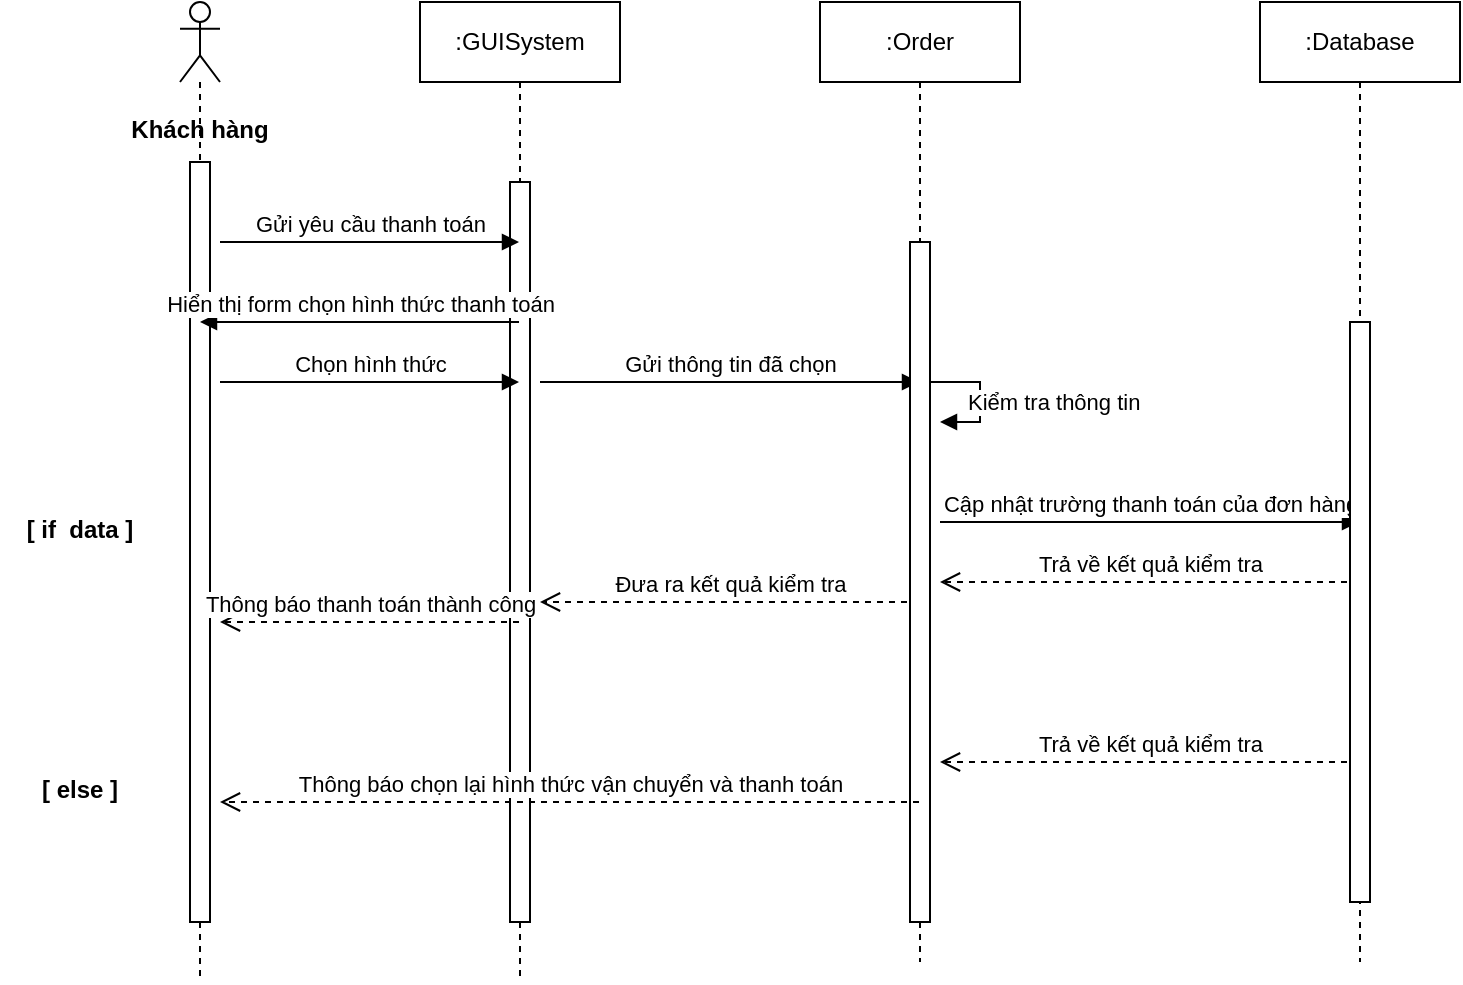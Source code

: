 <mxfile version="13.11.0" type="github">
  <diagram id="kgpKYQtTHZ0yAKxKKP6v" name="Page-1">
    <mxGraphModel dx="1038" dy="580" grid="1" gridSize="10" guides="1" tooltips="1" connect="1" arrows="1" fold="1" page="1" pageScale="1" pageWidth="850" pageHeight="1100" math="0" shadow="0">
      <root>
        <mxCell id="0" />
        <mxCell id="1" parent="0" />
        <mxCell id="K-Yl6SajvghSehJu1Xfm-1" value="" style="shape=umlLifeline;participant=umlActor;perimeter=lifelinePerimeter;whiteSpace=wrap;html=1;container=1;collapsible=0;recursiveResize=0;verticalAlign=top;spacingTop=36;outlineConnect=0;" vertex="1" parent="1">
          <mxGeometry x="120" y="40" width="20" height="490" as="geometry" />
        </mxCell>
        <mxCell id="K-Yl6SajvghSehJu1Xfm-6" value="" style="html=1;points=[];perimeter=orthogonalPerimeter;" vertex="1" parent="K-Yl6SajvghSehJu1Xfm-1">
          <mxGeometry x="5" y="80" width="10" height="380" as="geometry" />
        </mxCell>
        <mxCell id="K-Yl6SajvghSehJu1Xfm-2" value=":GUISystem" style="shape=umlLifeline;perimeter=lifelinePerimeter;whiteSpace=wrap;html=1;container=1;collapsible=0;recursiveResize=0;outlineConnect=0;" vertex="1" parent="1">
          <mxGeometry x="240" y="40" width="100" height="490" as="geometry" />
        </mxCell>
        <mxCell id="K-Yl6SajvghSehJu1Xfm-7" value="" style="html=1;points=[];perimeter=orthogonalPerimeter;" vertex="1" parent="K-Yl6SajvghSehJu1Xfm-2">
          <mxGeometry x="45" y="90" width="10" height="370" as="geometry" />
        </mxCell>
        <mxCell id="K-Yl6SajvghSehJu1Xfm-13" value="Gửi thông tin đã chọn" style="html=1;verticalAlign=bottom;endArrow=block;" edge="1" parent="K-Yl6SajvghSehJu1Xfm-2" target="K-Yl6SajvghSehJu1Xfm-3">
          <mxGeometry width="80" relative="1" as="geometry">
            <mxPoint x="60" y="190" as="sourcePoint" />
            <mxPoint x="140" y="190" as="targetPoint" />
          </mxGeometry>
        </mxCell>
        <mxCell id="K-Yl6SajvghSehJu1Xfm-21" value="Đưa ra kết quả kiểm tra" style="html=1;verticalAlign=bottom;endArrow=open;dashed=1;endSize=8;" edge="1" parent="K-Yl6SajvghSehJu1Xfm-2" source="K-Yl6SajvghSehJu1Xfm-3">
          <mxGeometry relative="1" as="geometry">
            <mxPoint x="140" y="300" as="sourcePoint" />
            <mxPoint x="60" y="300" as="targetPoint" />
          </mxGeometry>
        </mxCell>
        <mxCell id="K-Yl6SajvghSehJu1Xfm-3" value=":Order" style="shape=umlLifeline;perimeter=lifelinePerimeter;whiteSpace=wrap;html=1;container=1;collapsible=0;recursiveResize=0;outlineConnect=0;" vertex="1" parent="1">
          <mxGeometry x="440" y="40" width="100" height="480" as="geometry" />
        </mxCell>
        <mxCell id="K-Yl6SajvghSehJu1Xfm-8" value="" style="html=1;points=[];perimeter=orthogonalPerimeter;" vertex="1" parent="K-Yl6SajvghSehJu1Xfm-3">
          <mxGeometry x="45" y="120" width="10" height="340" as="geometry" />
        </mxCell>
        <mxCell id="K-Yl6SajvghSehJu1Xfm-17" value="Kiểm tra thông tin" style="edgeStyle=orthogonalEdgeStyle;html=1;align=left;spacingLeft=2;endArrow=block;rounded=0;entryX=1;entryY=0;" edge="1" parent="K-Yl6SajvghSehJu1Xfm-3">
          <mxGeometry x="0.692" y="-10" relative="1" as="geometry">
            <mxPoint x="55" y="190" as="sourcePoint" />
            <Array as="points">
              <mxPoint x="80" y="190" />
            </Array>
            <mxPoint x="60" y="210" as="targetPoint" />
            <mxPoint as="offset" />
          </mxGeometry>
        </mxCell>
        <mxCell id="K-Yl6SajvghSehJu1Xfm-18" value="Cập nhật trường thanh toán của đơn hàng" style="html=1;verticalAlign=bottom;endArrow=block;" edge="1" parent="K-Yl6SajvghSehJu1Xfm-3" target="K-Yl6SajvghSehJu1Xfm-4">
          <mxGeometry width="80" relative="1" as="geometry">
            <mxPoint x="60" y="260" as="sourcePoint" />
            <mxPoint x="140" y="260" as="targetPoint" />
          </mxGeometry>
        </mxCell>
        <mxCell id="K-Yl6SajvghSehJu1Xfm-19" value="Trả về kết quả kiểm tra" style="html=1;verticalAlign=bottom;endArrow=open;dashed=1;endSize=8;" edge="1" parent="K-Yl6SajvghSehJu1Xfm-3" source="K-Yl6SajvghSehJu1Xfm-4">
          <mxGeometry relative="1" as="geometry">
            <mxPoint x="160" y="290" as="sourcePoint" />
            <mxPoint x="60" y="290" as="targetPoint" />
            <Array as="points">
              <mxPoint x="140" y="290" />
            </Array>
          </mxGeometry>
        </mxCell>
        <mxCell id="K-Yl6SajvghSehJu1Xfm-23" value="Trả về kết quả kiểm tra" style="html=1;verticalAlign=bottom;endArrow=open;dashed=1;endSize=8;" edge="1" parent="K-Yl6SajvghSehJu1Xfm-3" source="K-Yl6SajvghSehJu1Xfm-4">
          <mxGeometry relative="1" as="geometry">
            <mxPoint x="150" y="380" as="sourcePoint" />
            <mxPoint x="60" y="380" as="targetPoint" />
          </mxGeometry>
        </mxCell>
        <mxCell id="K-Yl6SajvghSehJu1Xfm-4" value=":Database" style="shape=umlLifeline;perimeter=lifelinePerimeter;whiteSpace=wrap;html=1;container=1;collapsible=0;recursiveResize=0;outlineConnect=0;" vertex="1" parent="1">
          <mxGeometry x="660" y="40" width="100" height="480" as="geometry" />
        </mxCell>
        <mxCell id="K-Yl6SajvghSehJu1Xfm-9" value="" style="html=1;points=[];perimeter=orthogonalPerimeter;" vertex="1" parent="K-Yl6SajvghSehJu1Xfm-4">
          <mxGeometry x="45" y="160" width="10" height="290" as="geometry" />
        </mxCell>
        <mxCell id="K-Yl6SajvghSehJu1Xfm-5" value="Khách hàng" style="text;align=center;fontStyle=1;verticalAlign=middle;spacingLeft=3;spacingRight=3;strokeColor=none;rotatable=0;points=[[0,0.5],[1,0.5]];portConstraint=eastwest;" vertex="1" parent="1">
          <mxGeometry x="90" y="90" width="80" height="26" as="geometry" />
        </mxCell>
        <mxCell id="K-Yl6SajvghSehJu1Xfm-10" value="Gửi yêu cầu thanh toán" style="html=1;verticalAlign=bottom;endArrow=block;" edge="1" parent="1" target="K-Yl6SajvghSehJu1Xfm-2">
          <mxGeometry width="80" relative="1" as="geometry">
            <mxPoint x="140" y="160" as="sourcePoint" />
            <mxPoint x="220" y="160" as="targetPoint" />
          </mxGeometry>
        </mxCell>
        <mxCell id="K-Yl6SajvghSehJu1Xfm-11" value="Hiển thị form chọn hình thức thanh toán" style="html=1;verticalAlign=bottom;endArrow=block;" edge="1" parent="1" source="K-Yl6SajvghSehJu1Xfm-2" target="K-Yl6SajvghSehJu1Xfm-1">
          <mxGeometry width="80" relative="1" as="geometry">
            <mxPoint x="230" y="200" as="sourcePoint" />
            <mxPoint x="240" y="200" as="targetPoint" />
            <Array as="points">
              <mxPoint x="240" y="200" />
            </Array>
          </mxGeometry>
        </mxCell>
        <mxCell id="K-Yl6SajvghSehJu1Xfm-12" value="Chọn hình thức" style="html=1;verticalAlign=bottom;endArrow=block;" edge="1" parent="1" target="K-Yl6SajvghSehJu1Xfm-2">
          <mxGeometry width="80" relative="1" as="geometry">
            <mxPoint x="140" y="230" as="sourcePoint" />
            <mxPoint x="220" y="230" as="targetPoint" />
          </mxGeometry>
        </mxCell>
        <mxCell id="K-Yl6SajvghSehJu1Xfm-22" value="Thông báo thanh toán thành công" style="html=1;verticalAlign=bottom;endArrow=open;dashed=1;endSize=8;" edge="1" parent="1" source="K-Yl6SajvghSehJu1Xfm-2">
          <mxGeometry relative="1" as="geometry">
            <mxPoint x="230" y="350" as="sourcePoint" />
            <mxPoint x="140" y="350" as="targetPoint" />
          </mxGeometry>
        </mxCell>
        <mxCell id="K-Yl6SajvghSehJu1Xfm-24" value="Thông báo chọn lại hình thức vận chuyển và thanh toán" style="html=1;verticalAlign=bottom;endArrow=open;dashed=1;endSize=8;" edge="1" parent="1" source="K-Yl6SajvghSehJu1Xfm-3">
          <mxGeometry relative="1" as="geometry">
            <mxPoint x="230" y="440" as="sourcePoint" />
            <mxPoint x="140" y="440" as="targetPoint" />
          </mxGeometry>
        </mxCell>
        <mxCell id="K-Yl6SajvghSehJu1Xfm-25" value="[ if  data ]" style="text;align=center;fontStyle=1;verticalAlign=middle;spacingLeft=3;spacingRight=3;strokeColor=none;rotatable=0;points=[[0,0.5],[1,0.5]];portConstraint=eastwest;" vertex="1" parent="1">
          <mxGeometry x="30" y="290" width="80" height="26" as="geometry" />
        </mxCell>
        <mxCell id="K-Yl6SajvghSehJu1Xfm-26" value="[ else ]" style="text;align=center;fontStyle=1;verticalAlign=middle;spacingLeft=3;spacingRight=3;strokeColor=none;rotatable=0;points=[[0,0.5],[1,0.5]];portConstraint=eastwest;" vertex="1" parent="1">
          <mxGeometry x="30" y="420" width="80" height="26" as="geometry" />
        </mxCell>
      </root>
    </mxGraphModel>
  </diagram>
</mxfile>
